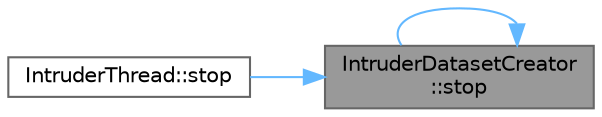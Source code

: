 digraph "IntruderDatasetCreator::stop"
{
 // LATEX_PDF_SIZE
  bgcolor="transparent";
  edge [fontname=Helvetica,fontsize=10,labelfontname=Helvetica,labelfontsize=10];
  node [fontname=Helvetica,fontsize=10,shape=box,height=0.2,width=0.4];
  rankdir="RL";
  Node1 [label="IntruderDatasetCreator\l::stop",height=0.2,width=0.4,color="gray40", fillcolor="grey60", style="filled", fontcolor="black",tooltip=" "];
  Node1 -> Node1 [dir="back",color="steelblue1",style="solid"];
  Node1 -> Node2 [dir="back",color="steelblue1",style="solid"];
  Node2 [label="IntruderThread::stop",height=0.2,width=0.4,color="grey40", fillcolor="white", style="filled",URL="$class_intruder_thread.html#adca3a9fd9fadc77fa40e2a36dbd7df7d",tooltip=" "];
}
